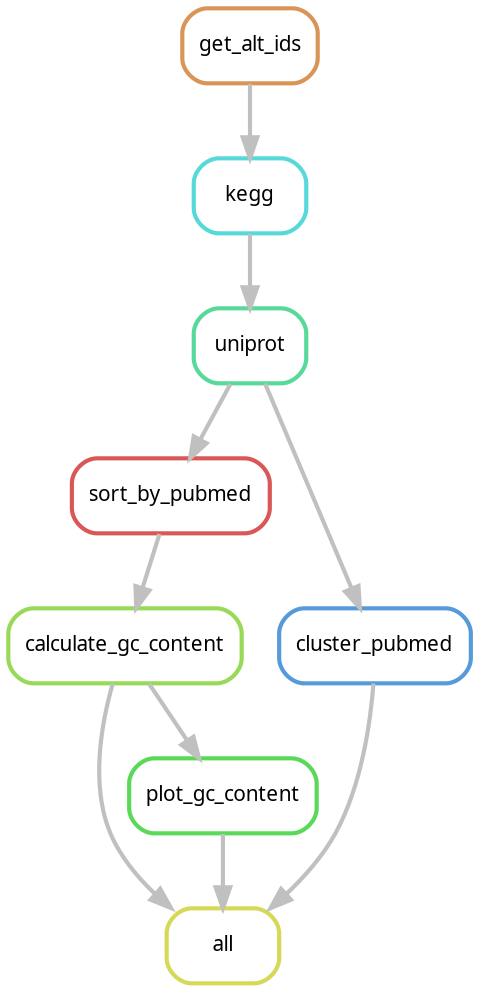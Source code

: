 digraph snakemake_dag {
    graph[bgcolor=white, margin=0];
    node[shape=box, style=rounded, fontname=sans,                 fontsize=10, penwidth=2];
    edge[penwidth=2, color=grey];
	0[label = "all", color = "0.17 0.6 0.85", style="rounded"];
	1[label = "calculate_gc_content", color = "0.25 0.6 0.85", style="rounded"];
	2[label = "sort_by_pubmed", color = "0.00 0.6 0.85", style="rounded"];
	3[label = "uniprot", color = "0.42 0.6 0.85", style="rounded"];
	4[label = "kegg", color = "0.50 0.6 0.85", style="rounded"];
	5[label = "get_alt_ids", color = "0.08 0.6 0.85", style="rounded"];
	6[label = "cluster_pubmed", color = "0.58 0.6 0.85", style="rounded"];
	7[label = "plot_gc_content", color = "0.33 0.6 0.85", style="rounded"];
	1 -> 0
	6 -> 0
	7 -> 0
	2 -> 1
	3 -> 2
	4 -> 3
	5 -> 4
	3 -> 6
	1 -> 7
}            

